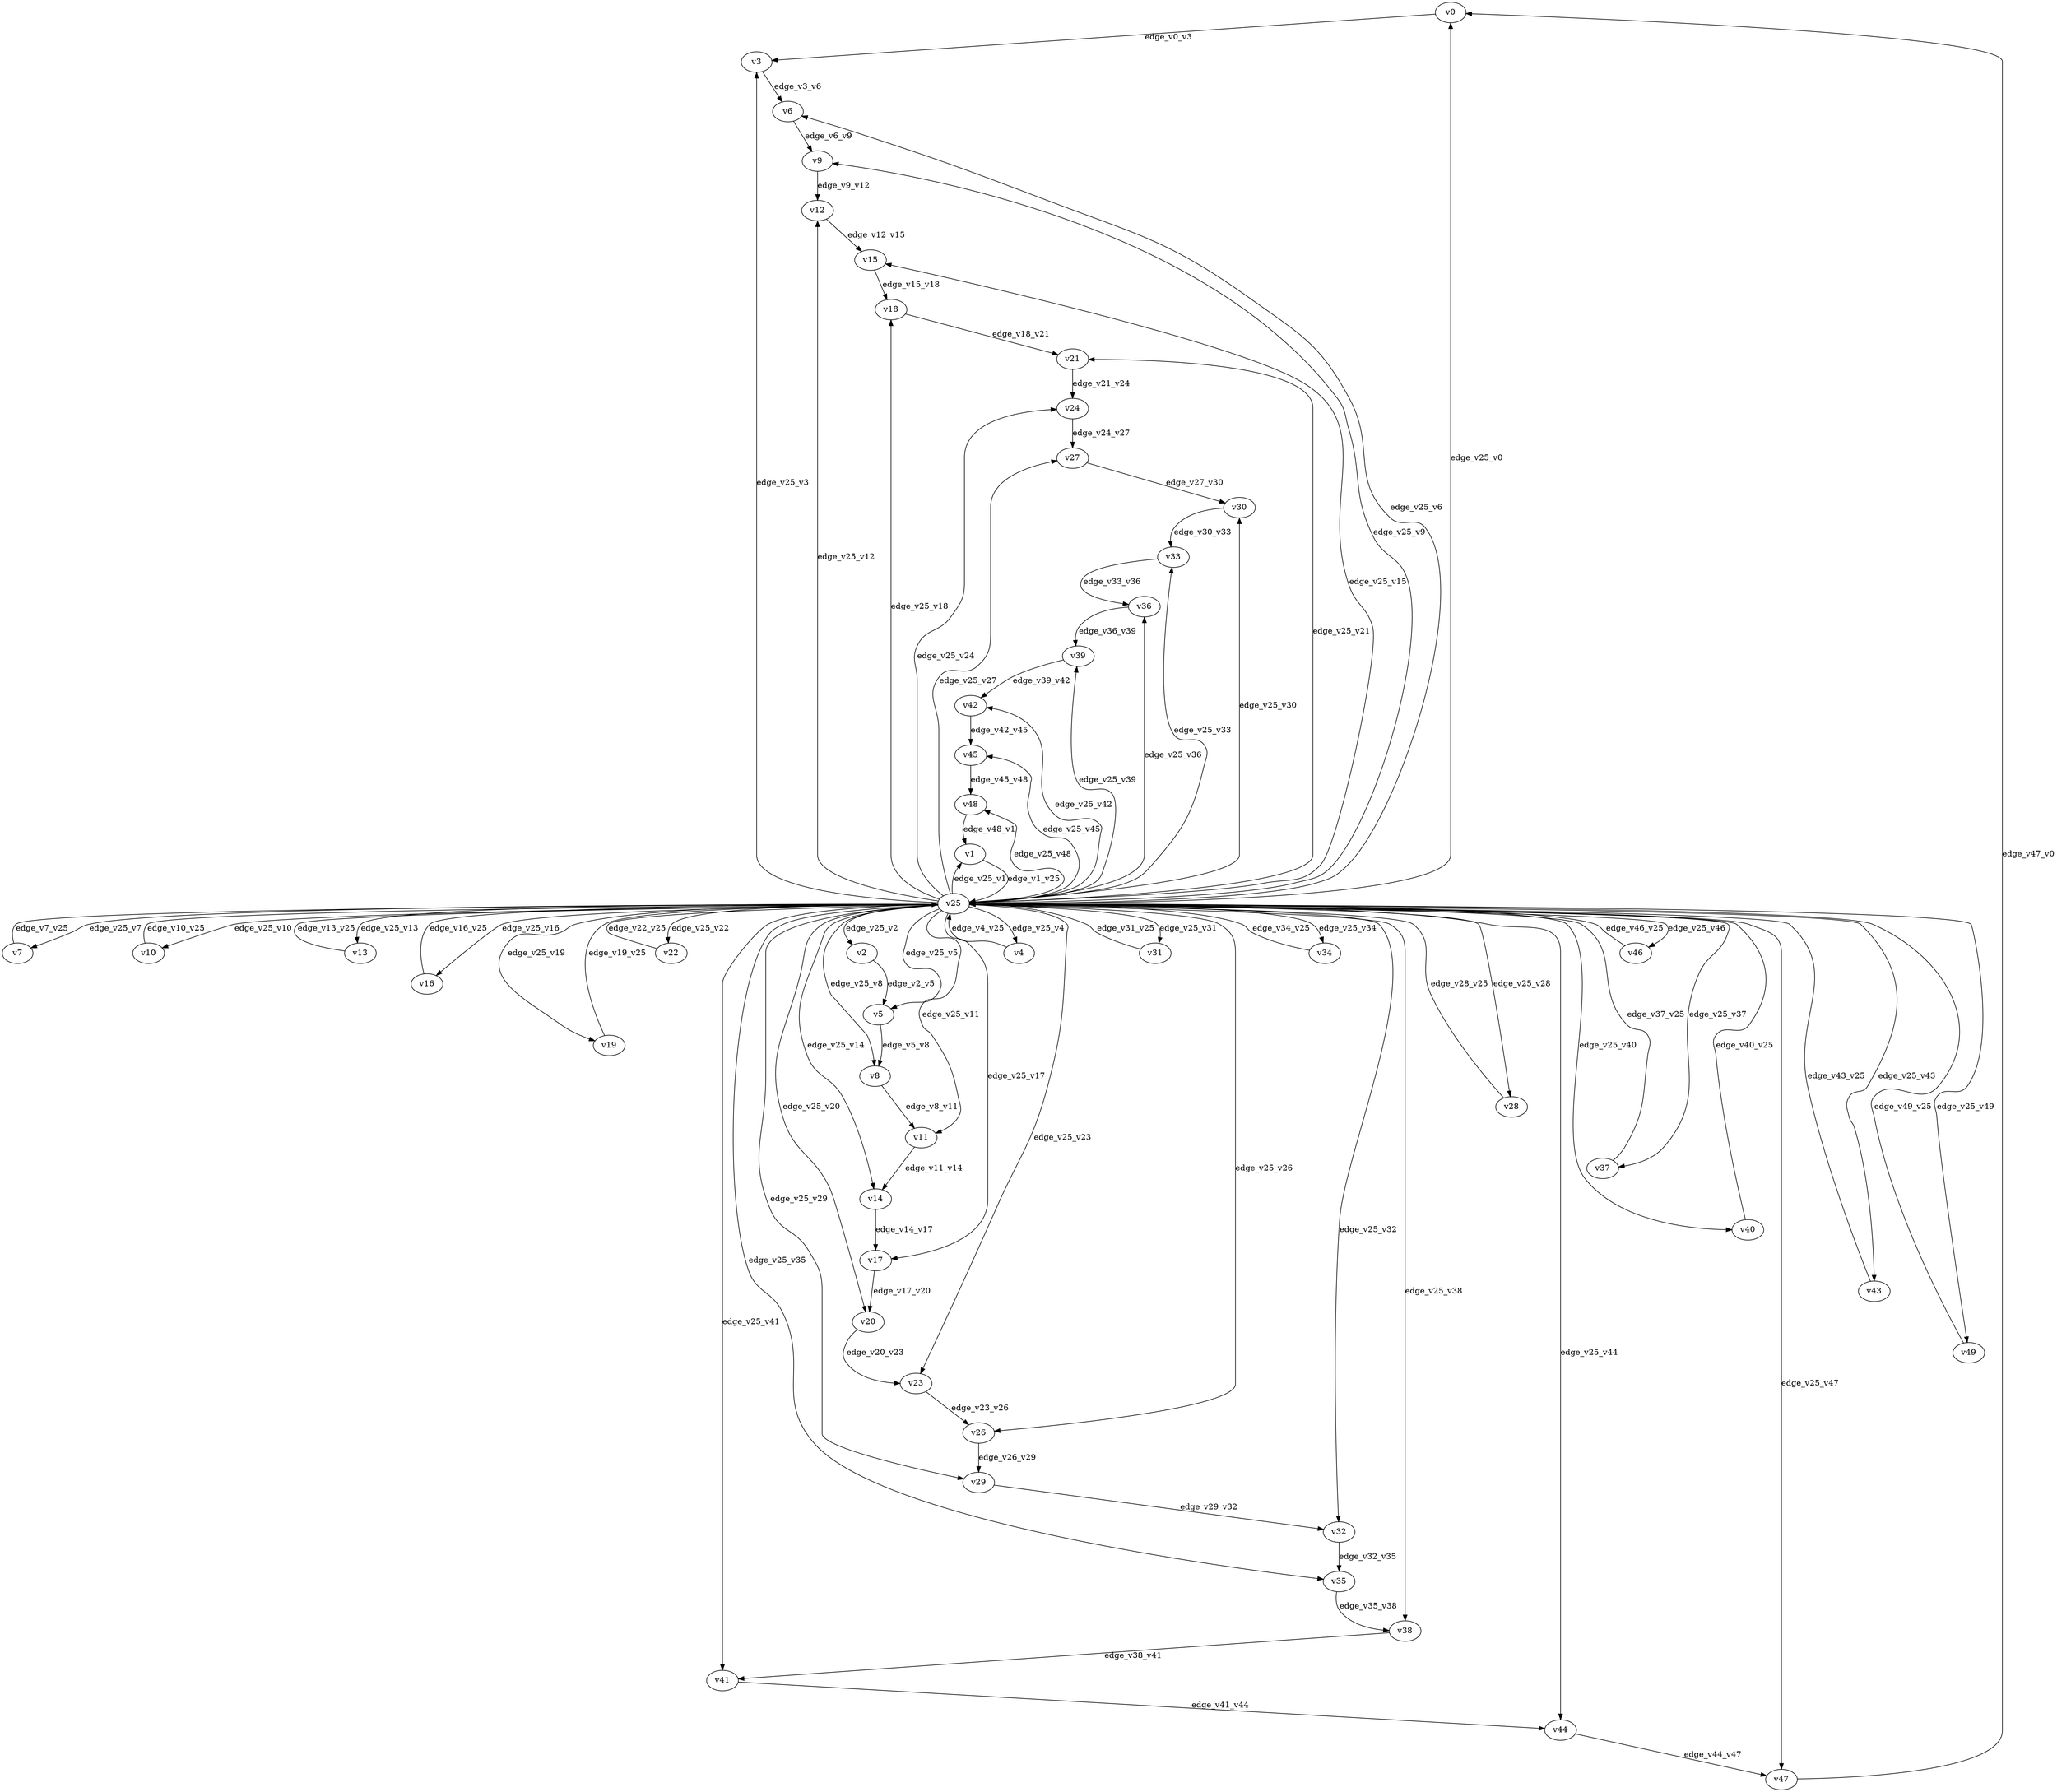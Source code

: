 digraph test062 {
    // Discounted game test case
    // Vertex properties: name [player=X]
    // Edge properties: [weight=Y, discount=Z]

    v0 [name="v0", player=0];
    v1 [name="v1", player=1];
    v2 [name="v2", player=0];
    v3 [name="v3", player=1];
    v4 [name="v4", player=0];
    v5 [name="v5", player=1];
    v6 [name="v6", player=0];
    v7 [name="v7", player=1];
    v8 [name="v8", player=0];
    v9 [name="v9", player=1];
    v10 [name="v10", player=0];
    v11 [name="v11", player=1];
    v12 [name="v12", player=0];
    v13 [name="v13", player=1];
    v14 [name="v14", player=0];
    v15 [name="v15", player=1];
    v16 [name="v16", player=0];
    v17 [name="v17", player=1];
    v18 [name="v18", player=0];
    v19 [name="v19", player=1];
    v20 [name="v20", player=0];
    v21 [name="v21", player=1];
    v22 [name="v22", player=0];
    v23 [name="v23", player=1];
    v24 [name="v24", player=0];
    v25 [name="v25", player=0];
    v26 [name="v26", player=0];
    v27 [name="v27", player=1];
    v28 [name="v28", player=0];
    v29 [name="v29", player=1];
    v30 [name="v30", player=0];
    v31 [name="v31", player=1];
    v32 [name="v32", player=0];
    v33 [name="v33", player=1];
    v34 [name="v34", player=0];
    v35 [name="v35", player=1];
    v36 [name="v36", player=0];
    v37 [name="v37", player=1];
    v38 [name="v38", player=0];
    v39 [name="v39", player=1];
    v40 [name="v40", player=0];
    v41 [name="v41", player=1];
    v42 [name="v42", player=0];
    v43 [name="v43", player=1];
    v44 [name="v44", player=0];
    v45 [name="v45", player=1];
    v46 [name="v46", player=0];
    v47 [name="v47", player=1];
    v48 [name="v48", player=0];
    v49 [name="v49", player=1];

    v25 -> v0 [label="edge_v25_v0", weight=7.14, discount=0.112];
    v25 -> v1 [label="edge_v25_v1", weight=7.24, discount=0.112];
    v1 -> v25 [label="edge_v1_v25", weight=7.53, discount=0.112];
    v25 -> v2 [label="edge_v25_v2", weight=2.63, discount=0.112];
    v25 -> v3 [label="edge_v25_v3", weight=7.84, discount=0.112];
    v25 -> v4 [label="edge_v25_v4", weight=5.68, discount=0.112];
    v4 -> v25 [label="edge_v4_v25", weight=7.32, discount=0.112];
    v25 -> v5 [label="edge_v25_v5", weight=-5.06, discount=0.112];
    v25 -> v6 [label="edge_v25_v6", weight=-0.40, discount=0.112];
    v25 -> v7 [label="edge_v25_v7", weight=1.52, discount=0.112];
    v7 -> v25 [label="edge_v7_v25", weight=3.21, discount=0.112];
    v25 -> v8 [label="edge_v25_v8", weight=7.70, discount=0.112];
    v25 -> v9 [label="edge_v25_v9", weight=-2.23, discount=0.112];
    v25 -> v10 [label="edge_v25_v10", weight=5.50, discount=0.112];
    v10 -> v25 [label="edge_v10_v25", weight=6.39, discount=0.112];
    v25 -> v11 [label="edge_v25_v11", weight=-2.77, discount=0.112];
    v25 -> v12 [label="edge_v25_v12", weight=8.65, discount=0.112];
    v25 -> v13 [label="edge_v25_v13", weight=8.06, discount=0.112];
    v13 -> v25 [label="edge_v13_v25", weight=6.75, discount=0.112];
    v25 -> v14 [label="edge_v25_v14", weight=5.86, discount=0.112];
    v25 -> v15 [label="edge_v25_v15", weight=0.51, discount=0.112];
    v25 -> v16 [label="edge_v25_v16", weight=-1.88, discount=0.112];
    v16 -> v25 [label="edge_v16_v25", weight=-4.80, discount=0.112];
    v25 -> v17 [label="edge_v25_v17", weight=3.85, discount=0.112];
    v25 -> v18 [label="edge_v25_v18", weight=8.20, discount=0.112];
    v25 -> v19 [label="edge_v25_v19", weight=-3.84, discount=0.112];
    v19 -> v25 [label="edge_v19_v25", weight=-3.64, discount=0.112];
    v25 -> v20 [label="edge_v25_v20", weight=-4.77, discount=0.112];
    v25 -> v21 [label="edge_v25_v21", weight=7.27, discount=0.112];
    v25 -> v22 [label="edge_v25_v22", weight=1.39, discount=0.112];
    v22 -> v25 [label="edge_v22_v25", weight=-0.90, discount=0.112];
    v25 -> v23 [label="edge_v25_v23", weight=-1.08, discount=0.112];
    v25 -> v24 [label="edge_v25_v24", weight=8.09, discount=0.112];
    v25 -> v26 [label="edge_v25_v26", weight=2.06, discount=0.112];
    v25 -> v27 [label="edge_v25_v27", weight=2.80, discount=0.112];
    v25 -> v28 [label="edge_v25_v28", weight=-1.46, discount=0.112];
    v28 -> v25 [label="edge_v28_v25", weight=-0.45, discount=0.112];
    v25 -> v29 [label="edge_v25_v29", weight=2.04, discount=0.112];
    v25 -> v30 [label="edge_v25_v30", weight=9.62, discount=0.112];
    v25 -> v31 [label="edge_v25_v31", weight=8.48, discount=0.112];
    v31 -> v25 [label="edge_v31_v25", weight=8.07, discount=0.112];
    v25 -> v32 [label="edge_v25_v32", weight=-1.16, discount=0.112];
    v25 -> v33 [label="edge_v25_v33", weight=-5.96, discount=0.112];
    v25 -> v34 [label="edge_v25_v34", weight=1.58, discount=0.112];
    v34 -> v25 [label="edge_v34_v25", weight=-1.32, discount=0.112];
    v25 -> v35 [label="edge_v25_v35", weight=-2.33, discount=0.112];
    v25 -> v36 [label="edge_v25_v36", weight=9.58, discount=0.112];
    v25 -> v37 [label="edge_v25_v37", weight=-5.37, discount=0.112];
    v37 -> v25 [label="edge_v37_v25", weight=-6.10, discount=0.112];
    v25 -> v38 [label="edge_v25_v38", weight=6.11, discount=0.112];
    v25 -> v39 [label="edge_v25_v39", weight=4.30, discount=0.112];
    v25 -> v40 [label="edge_v25_v40", weight=0.15, discount=0.112];
    v40 -> v25 [label="edge_v40_v25", weight=0.41, discount=0.112];
    v25 -> v41 [label="edge_v25_v41", weight=9.49, discount=0.112];
    v25 -> v42 [label="edge_v25_v42", weight=0.72, discount=0.112];
    v25 -> v43 [label="edge_v25_v43", weight=-4.08, discount=0.112];
    v43 -> v25 [label="edge_v43_v25", weight=-2.71, discount=0.112];
    v25 -> v44 [label="edge_v25_v44", weight=4.38, discount=0.112];
    v25 -> v45 [label="edge_v25_v45", weight=-1.92, discount=0.112];
    v25 -> v46 [label="edge_v25_v46", weight=4.45, discount=0.112];
    v46 -> v25 [label="edge_v46_v25", weight=5.45, discount=0.112];
    v25 -> v47 [label="edge_v25_v47", weight=5.21, discount=0.112];
    v25 -> v48 [label="edge_v25_v48", weight=-5.08, discount=0.112];
    v25 -> v49 [label="edge_v25_v49", weight=-3.77, discount=0.112];
    v49 -> v25 [label="edge_v49_v25", weight=-5.09, discount=0.112];
    v0 -> v3 [label="edge_v0_v3", weight=3.43, discount=0.112];
    v2 -> v5 [label="edge_v2_v5", weight=-3.00, discount=0.112];
    v3 -> v6 [label="edge_v3_v6", weight=3.59, discount=0.112];
    v5 -> v8 [label="edge_v5_v8", weight=4.11, discount=0.112];
    v6 -> v9 [label="edge_v6_v9", weight=-2.57, discount=0.112];
    v8 -> v11 [label="edge_v8_v11", weight=-0.64, discount=0.112];
    v9 -> v12 [label="edge_v9_v12", weight=1.36, discount=0.112];
    v11 -> v14 [label="edge_v11_v14", weight=0.38, discount=0.112];
    v12 -> v15 [label="edge_v12_v15", weight=3.09, discount=0.112];
    v14 -> v17 [label="edge_v14_v17", weight=5.15, discount=0.112];
    v15 -> v18 [label="edge_v15_v18", weight=3.70, discount=0.112];
    v17 -> v20 [label="edge_v17_v20", weight=-1.51, discount=0.112];
    v18 -> v21 [label="edge_v18_v21", weight=2.58, discount=0.112];
    v20 -> v23 [label="edge_v20_v23", weight=0.74, discount=0.112];
    v21 -> v24 [label="edge_v21_v24", weight=6.99, discount=0.112];
    v23 -> v26 [label="edge_v23_v26", weight=-1.22, discount=0.112];
    v24 -> v27 [label="edge_v24_v27", weight=6.84, discount=0.112];
    v26 -> v29 [label="edge_v26_v29", weight=3.81, discount=0.112];
    v27 -> v30 [label="edge_v27_v30", weight=5.54, discount=0.112];
    v29 -> v32 [label="edge_v29_v32", weight=-1.52, discount=0.112];
    v30 -> v33 [label="edge_v30_v33", weight=1.81, discount=0.112];
    v32 -> v35 [label="edge_v32_v35", weight=6.05, discount=0.112];
    v33 -> v36 [label="edge_v33_v36", weight=-1.86, discount=0.112];
    v35 -> v38 [label="edge_v35_v38", weight=5.35, discount=0.112];
    v36 -> v39 [label="edge_v36_v39", weight=-0.86, discount=0.112];
    v38 -> v41 [label="edge_v38_v41", weight=-1.76, discount=0.112];
    v39 -> v42 [label="edge_v39_v42", weight=2.82, discount=0.112];
    v41 -> v44 [label="edge_v41_v44", weight=-2.39, discount=0.112];
    v42 -> v45 [label="edge_v42_v45", weight=3.44, discount=0.112];
    v44 -> v47 [label="edge_v44_v47", weight=0.11, discount=0.112];
    v45 -> v48 [label="edge_v45_v48", weight=5.80, discount=0.112];
    v47 -> v0 [label="edge_v47_v0", weight=4.19, discount=0.112];
    v48 -> v1 [label="edge_v48_v1", weight=4.78, discount=0.112];
}
